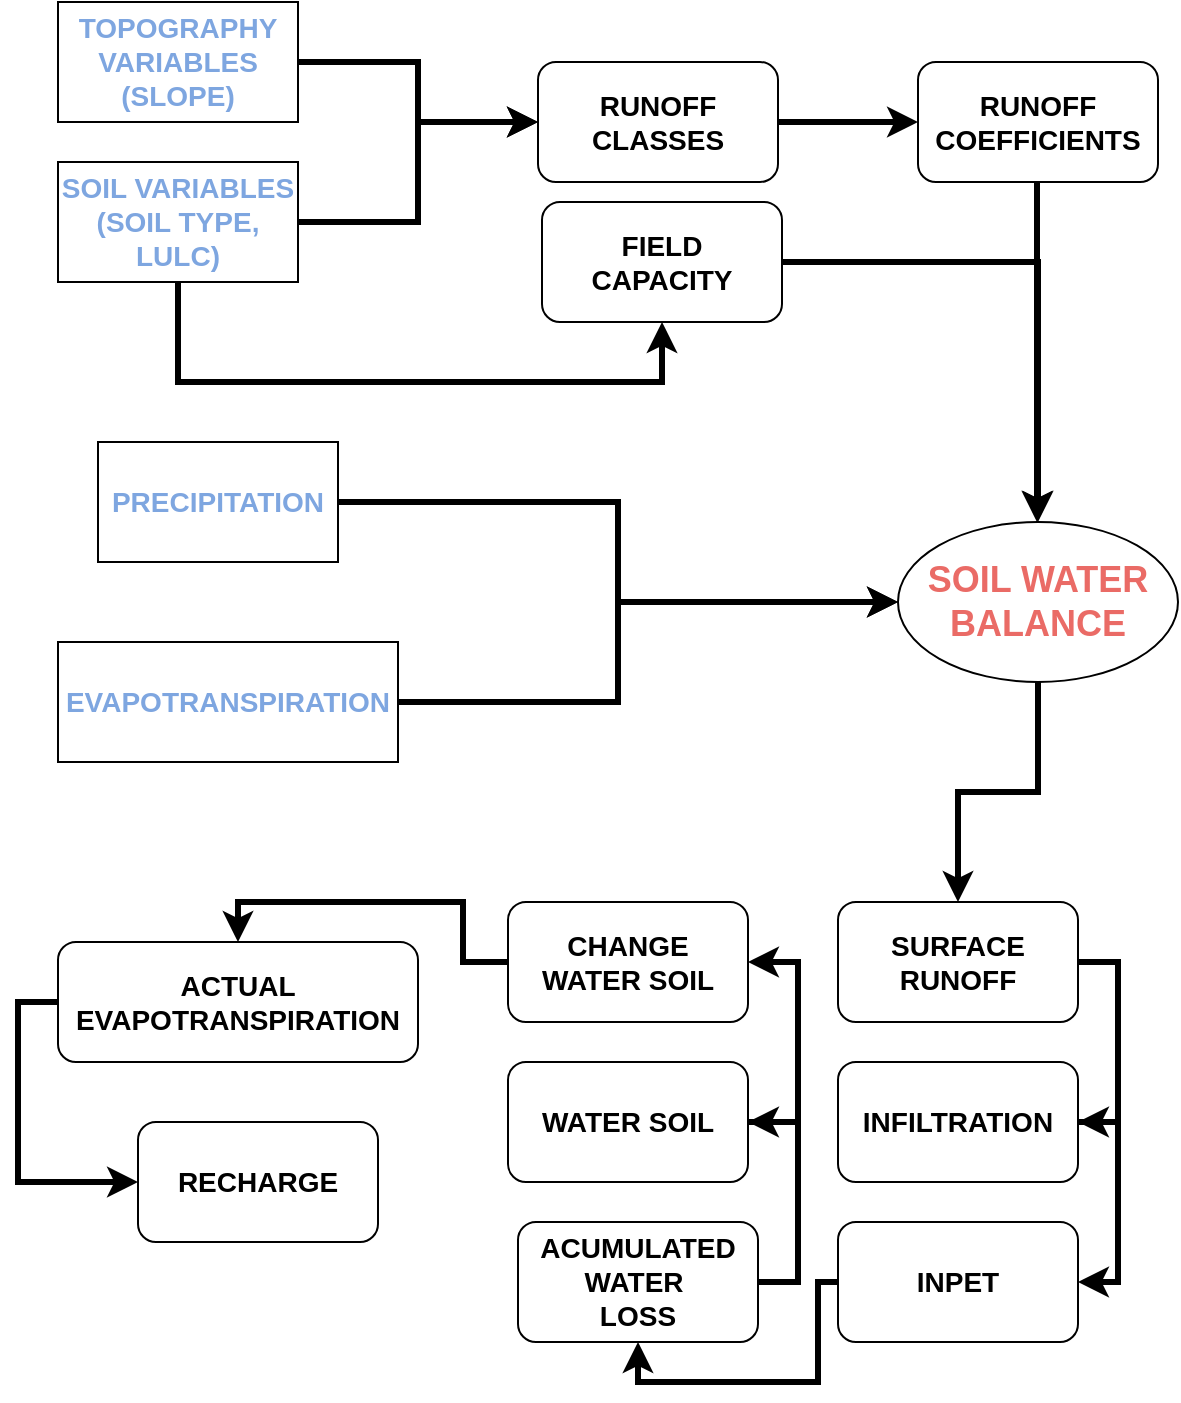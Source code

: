 <mxfile version="26.2.15">
  <diagram name="Page-1" id="kQaRizgeHSHtKcks_svt">
    <mxGraphModel dx="1028" dy="611" grid="1" gridSize="10" guides="1" tooltips="1" connect="1" arrows="1" fold="1" page="1" pageScale="1" pageWidth="850" pageHeight="1100" math="0" shadow="0">
      <root>
        <mxCell id="0" />
        <mxCell id="1" parent="0" />
        <mxCell id="w9PXPhudHdkU-LgZV-T3-13" style="edgeStyle=orthogonalEdgeStyle;rounded=0;orthogonalLoop=1;jettySize=auto;html=1;entryX=0.5;entryY=1;entryDx=0;entryDy=0;exitX=0.5;exitY=1;exitDx=0;exitDy=0;fontSize=14;strokeWidth=3;" edge="1" parent="1" source="w9PXPhudHdkU-LgZV-T3-1" target="w9PXPhudHdkU-LgZV-T3-7">
          <mxGeometry relative="1" as="geometry">
            <mxPoint x="120" y="270" as="sourcePoint" />
            <Array as="points">
              <mxPoint x="110" y="200" />
              <mxPoint x="352" y="200" />
            </Array>
          </mxGeometry>
        </mxCell>
        <mxCell id="w9PXPhudHdkU-LgZV-T3-14" style="edgeStyle=orthogonalEdgeStyle;rounded=0;orthogonalLoop=1;jettySize=auto;html=1;exitX=1;exitY=0.5;exitDx=0;exitDy=0;entryX=0;entryY=0.5;entryDx=0;entryDy=0;fontSize=14;strokeWidth=3;" edge="1" parent="1" source="w9PXPhudHdkU-LgZV-T3-1" target="w9PXPhudHdkU-LgZV-T3-9">
          <mxGeometry relative="1" as="geometry" />
        </mxCell>
        <mxCell id="w9PXPhudHdkU-LgZV-T3-1" value="SOIL VARIABLES&lt;div&gt;(SOIL TYPE, LULC)&lt;/div&gt;" style="rounded=0;whiteSpace=wrap;html=1;fontStyle=1;fontSize=14;fontColor=#7EA6E0;" vertex="1" parent="1">
          <mxGeometry x="50" y="90" width="120" height="60" as="geometry" />
        </mxCell>
        <mxCell id="w9PXPhudHdkU-LgZV-T3-53" style="edgeStyle=orthogonalEdgeStyle;rounded=0;orthogonalLoop=1;jettySize=auto;html=1;exitX=1;exitY=0.5;exitDx=0;exitDy=0;entryX=0;entryY=0.5;entryDx=0;entryDy=0;strokeWidth=3;" edge="1" parent="1" source="w9PXPhudHdkU-LgZV-T3-3" target="w9PXPhudHdkU-LgZV-T3-9">
          <mxGeometry relative="1" as="geometry" />
        </mxCell>
        <mxCell id="w9PXPhudHdkU-LgZV-T3-3" value="TOPOGRAPHY&lt;div&gt;VARIABLES&lt;/div&gt;&lt;div&gt;(SLOPE)&lt;/div&gt;" style="rounded=0;whiteSpace=wrap;html=1;fontStyle=1;fontSize=14;fontColor=#7EA6E0;" vertex="1" parent="1">
          <mxGeometry x="50" y="10" width="120" height="60" as="geometry" />
        </mxCell>
        <mxCell id="w9PXPhudHdkU-LgZV-T3-38" style="edgeStyle=orthogonalEdgeStyle;rounded=0;orthogonalLoop=1;jettySize=auto;html=1;exitX=1;exitY=0.5;exitDx=0;exitDy=0;fontSize=14;strokeWidth=3;" edge="1" parent="1" source="w9PXPhudHdkU-LgZV-T3-4" target="w9PXPhudHdkU-LgZV-T3-17">
          <mxGeometry relative="1" as="geometry" />
        </mxCell>
        <mxCell id="w9PXPhudHdkU-LgZV-T3-4" value="PRECIPITATION" style="rounded=0;whiteSpace=wrap;html=1;fontStyle=1;fontSize=14;fontColor=#7EA6E0;" vertex="1" parent="1">
          <mxGeometry x="70" y="230" width="120" height="60" as="geometry" />
        </mxCell>
        <mxCell id="w9PXPhudHdkU-LgZV-T3-39" style="edgeStyle=orthogonalEdgeStyle;rounded=0;orthogonalLoop=1;jettySize=auto;html=1;exitX=1;exitY=0.5;exitDx=0;exitDy=0;entryX=0;entryY=0.5;entryDx=0;entryDy=0;fontSize=14;strokeWidth=3;" edge="1" parent="1" target="w9PXPhudHdkU-LgZV-T3-17">
          <mxGeometry relative="1" as="geometry">
            <mxPoint x="215" y="360" as="sourcePoint" />
            <mxPoint x="475" y="310" as="targetPoint" />
            <Array as="points">
              <mxPoint x="330" y="360" />
              <mxPoint x="330" y="310" />
            </Array>
          </mxGeometry>
        </mxCell>
        <mxCell id="w9PXPhudHdkU-LgZV-T3-5" value="EVAPOTRANSPIRATION" style="rounded=0;whiteSpace=wrap;html=1;fontStyle=1;fontSize=14;fontColor=#7EA6E0;" vertex="1" parent="1">
          <mxGeometry x="50" y="330" width="170" height="60" as="geometry" />
        </mxCell>
        <mxCell id="w9PXPhudHdkU-LgZV-T3-37" style="edgeStyle=orthogonalEdgeStyle;rounded=0;orthogonalLoop=1;jettySize=auto;html=1;exitX=1;exitY=0.5;exitDx=0;exitDy=0;fontSize=14;strokeWidth=3;" edge="1" parent="1" source="w9PXPhudHdkU-LgZV-T3-7" target="w9PXPhudHdkU-LgZV-T3-17">
          <mxGeometry relative="1" as="geometry" />
        </mxCell>
        <mxCell id="w9PXPhudHdkU-LgZV-T3-7" value="FIELD&lt;div&gt;CAPACITY&lt;/div&gt;" style="rounded=1;whiteSpace=wrap;html=1;fontStyle=1;fontSize=14;" vertex="1" parent="1">
          <mxGeometry x="292" y="110" width="120" height="60" as="geometry" />
        </mxCell>
        <mxCell id="w9PXPhudHdkU-LgZV-T3-54" style="edgeStyle=orthogonalEdgeStyle;rounded=0;orthogonalLoop=1;jettySize=auto;html=1;exitX=1;exitY=0.5;exitDx=0;exitDy=0;strokeWidth=3;" edge="1" parent="1" source="w9PXPhudHdkU-LgZV-T3-9" target="w9PXPhudHdkU-LgZV-T3-12">
          <mxGeometry relative="1" as="geometry" />
        </mxCell>
        <mxCell id="w9PXPhudHdkU-LgZV-T3-9" value="RUNOFF&lt;div&gt;CLASSES&lt;/div&gt;" style="rounded=1;whiteSpace=wrap;html=1;fontStyle=1;fontSize=14;" vertex="1" parent="1">
          <mxGeometry x="290" y="40" width="120" height="60" as="geometry" />
        </mxCell>
        <mxCell id="w9PXPhudHdkU-LgZV-T3-18" style="edgeStyle=orthogonalEdgeStyle;rounded=0;orthogonalLoop=1;jettySize=auto;html=1;exitX=0.5;exitY=1;exitDx=0;exitDy=0;fontSize=14;strokeWidth=3;" edge="1" parent="1">
          <mxGeometry relative="1" as="geometry">
            <mxPoint x="539.5" y="80" as="sourcePoint" />
            <mxPoint x="539.5" y="270" as="targetPoint" />
          </mxGeometry>
        </mxCell>
        <mxCell id="w9PXPhudHdkU-LgZV-T3-12" value="RUNOFF COEFFICIENTS" style="rounded=1;whiteSpace=wrap;html=1;fontStyle=1;fontSize=14;" vertex="1" parent="1">
          <mxGeometry x="480" y="40" width="120" height="60" as="geometry" />
        </mxCell>
        <mxCell id="w9PXPhudHdkU-LgZV-T3-40" style="edgeStyle=orthogonalEdgeStyle;rounded=0;orthogonalLoop=1;jettySize=auto;html=1;exitX=0.5;exitY=1;exitDx=0;exitDy=0;fontSize=14;strokeWidth=3;" edge="1" parent="1" source="w9PXPhudHdkU-LgZV-T3-17" target="w9PXPhudHdkU-LgZV-T3-28">
          <mxGeometry relative="1" as="geometry" />
        </mxCell>
        <mxCell id="w9PXPhudHdkU-LgZV-T3-17" value="SOIL WATER&lt;div&gt;BALANCE&lt;/div&gt;" style="ellipse;whiteSpace=wrap;html=1;fontStyle=1;fontSize=18;fontColor=#EA6B66;" vertex="1" parent="1">
          <mxGeometry x="470" y="270" width="140" height="80" as="geometry" />
        </mxCell>
        <mxCell id="w9PXPhudHdkU-LgZV-T3-41" style="edgeStyle=orthogonalEdgeStyle;rounded=0;orthogonalLoop=1;jettySize=auto;html=1;exitX=1;exitY=0.5;exitDx=0;exitDy=0;entryX=1;entryY=0.5;entryDx=0;entryDy=0;fontSize=14;strokeWidth=3;" edge="1" parent="1" source="w9PXPhudHdkU-LgZV-T3-28" target="w9PXPhudHdkU-LgZV-T3-30">
          <mxGeometry relative="1" as="geometry" />
        </mxCell>
        <mxCell id="w9PXPhudHdkU-LgZV-T3-28" value="SURFACE RUNOFF" style="rounded=1;whiteSpace=wrap;html=1;fontStyle=1;fontSize=14;" vertex="1" parent="1">
          <mxGeometry x="440" y="460" width="120" height="60" as="geometry" />
        </mxCell>
        <mxCell id="w9PXPhudHdkU-LgZV-T3-42" style="edgeStyle=orthogonalEdgeStyle;rounded=0;orthogonalLoop=1;jettySize=auto;html=1;exitX=1;exitY=0.5;exitDx=0;exitDy=0;entryX=1;entryY=0.5;entryDx=0;entryDy=0;fontSize=14;strokeWidth=3;" edge="1" parent="1" source="w9PXPhudHdkU-LgZV-T3-30" target="w9PXPhudHdkU-LgZV-T3-31">
          <mxGeometry relative="1" as="geometry" />
        </mxCell>
        <mxCell id="w9PXPhudHdkU-LgZV-T3-30" value="INFILTRATION" style="rounded=1;whiteSpace=wrap;html=1;fontStyle=1;fontSize=14;" vertex="1" parent="1">
          <mxGeometry x="440" y="540" width="120" height="60" as="geometry" />
        </mxCell>
        <mxCell id="w9PXPhudHdkU-LgZV-T3-46" style="edgeStyle=orthogonalEdgeStyle;rounded=0;orthogonalLoop=1;jettySize=auto;html=1;exitX=0;exitY=0.5;exitDx=0;exitDy=0;entryX=0.5;entryY=1;entryDx=0;entryDy=0;fontSize=14;strokeWidth=3;" edge="1" parent="1" source="w9PXPhudHdkU-LgZV-T3-31" target="w9PXPhudHdkU-LgZV-T3-32">
          <mxGeometry relative="1" as="geometry">
            <Array as="points">
              <mxPoint x="430" y="650" />
              <mxPoint x="430" y="700" />
              <mxPoint x="340" y="700" />
            </Array>
          </mxGeometry>
        </mxCell>
        <mxCell id="w9PXPhudHdkU-LgZV-T3-31" value="INPET" style="rounded=1;whiteSpace=wrap;html=1;fontStyle=1;fontSize=14;" vertex="1" parent="1">
          <mxGeometry x="440" y="620" width="120" height="60" as="geometry" />
        </mxCell>
        <mxCell id="w9PXPhudHdkU-LgZV-T3-47" style="edgeStyle=orthogonalEdgeStyle;rounded=0;orthogonalLoop=1;jettySize=auto;html=1;exitX=1;exitY=0.5;exitDx=0;exitDy=0;entryX=1;entryY=0.5;entryDx=0;entryDy=0;fontSize=14;strokeWidth=3;" edge="1" parent="1" source="w9PXPhudHdkU-LgZV-T3-32" target="w9PXPhudHdkU-LgZV-T3-33">
          <mxGeometry relative="1" as="geometry" />
        </mxCell>
        <mxCell id="w9PXPhudHdkU-LgZV-T3-32" value="ACUMULATED&lt;div&gt;WATER&amp;nbsp;&lt;/div&gt;&lt;div&gt;LOSS&lt;/div&gt;" style="rounded=1;whiteSpace=wrap;html=1;fontStyle=1;fontSize=14;" vertex="1" parent="1">
          <mxGeometry x="280" y="620" width="120" height="60" as="geometry" />
        </mxCell>
        <mxCell id="w9PXPhudHdkU-LgZV-T3-52" style="edgeStyle=orthogonalEdgeStyle;rounded=0;orthogonalLoop=1;jettySize=auto;html=1;exitX=1;exitY=0.5;exitDx=0;exitDy=0;entryX=1;entryY=0.5;entryDx=0;entryDy=0;strokeWidth=3;" edge="1" parent="1" source="w9PXPhudHdkU-LgZV-T3-33" target="w9PXPhudHdkU-LgZV-T3-34">
          <mxGeometry relative="1" as="geometry">
            <Array as="points">
              <mxPoint x="420" y="570" />
              <mxPoint x="420" y="490" />
            </Array>
          </mxGeometry>
        </mxCell>
        <mxCell id="w9PXPhudHdkU-LgZV-T3-33" value="WATER SOIL" style="rounded=1;whiteSpace=wrap;html=1;fontStyle=1;fontSize=14;" vertex="1" parent="1">
          <mxGeometry x="275" y="540" width="120" height="60" as="geometry" />
        </mxCell>
        <mxCell id="w9PXPhudHdkU-LgZV-T3-49" style="edgeStyle=orthogonalEdgeStyle;rounded=0;orthogonalLoop=1;jettySize=auto;html=1;exitX=0;exitY=0.5;exitDx=0;exitDy=0;entryX=0.5;entryY=0;entryDx=0;entryDy=0;fontSize=14;strokeWidth=3;" edge="1" parent="1" source="w9PXPhudHdkU-LgZV-T3-34" target="w9PXPhudHdkU-LgZV-T3-35">
          <mxGeometry relative="1" as="geometry" />
        </mxCell>
        <mxCell id="w9PXPhudHdkU-LgZV-T3-34" value="CHANGE&lt;div&gt;WATER SOIL&lt;/div&gt;" style="rounded=1;whiteSpace=wrap;html=1;fontStyle=1;fontSize=14;" vertex="1" parent="1">
          <mxGeometry x="275" y="460" width="120" height="60" as="geometry" />
        </mxCell>
        <mxCell id="w9PXPhudHdkU-LgZV-T3-50" style="edgeStyle=orthogonalEdgeStyle;rounded=0;orthogonalLoop=1;jettySize=auto;html=1;exitX=0;exitY=0.5;exitDx=0;exitDy=0;entryX=0;entryY=0.5;entryDx=0;entryDy=0;fontSize=14;strokeWidth=3;" edge="1" parent="1" source="w9PXPhudHdkU-LgZV-T3-35" target="w9PXPhudHdkU-LgZV-T3-36">
          <mxGeometry relative="1" as="geometry" />
        </mxCell>
        <mxCell id="w9PXPhudHdkU-LgZV-T3-35" value="ACTUAL&lt;div&gt;EVAPOTRANSPIRATION&lt;/div&gt;" style="rounded=1;whiteSpace=wrap;html=1;fontStyle=1;fontSize=14;" vertex="1" parent="1">
          <mxGeometry x="50" y="480" width="180" height="60" as="geometry" />
        </mxCell>
        <mxCell id="w9PXPhudHdkU-LgZV-T3-36" value="RECHARGE" style="rounded=1;whiteSpace=wrap;html=1;fontStyle=1;fontSize=14;" vertex="1" parent="1">
          <mxGeometry x="90" y="570" width="120" height="60" as="geometry" />
        </mxCell>
      </root>
    </mxGraphModel>
  </diagram>
</mxfile>

